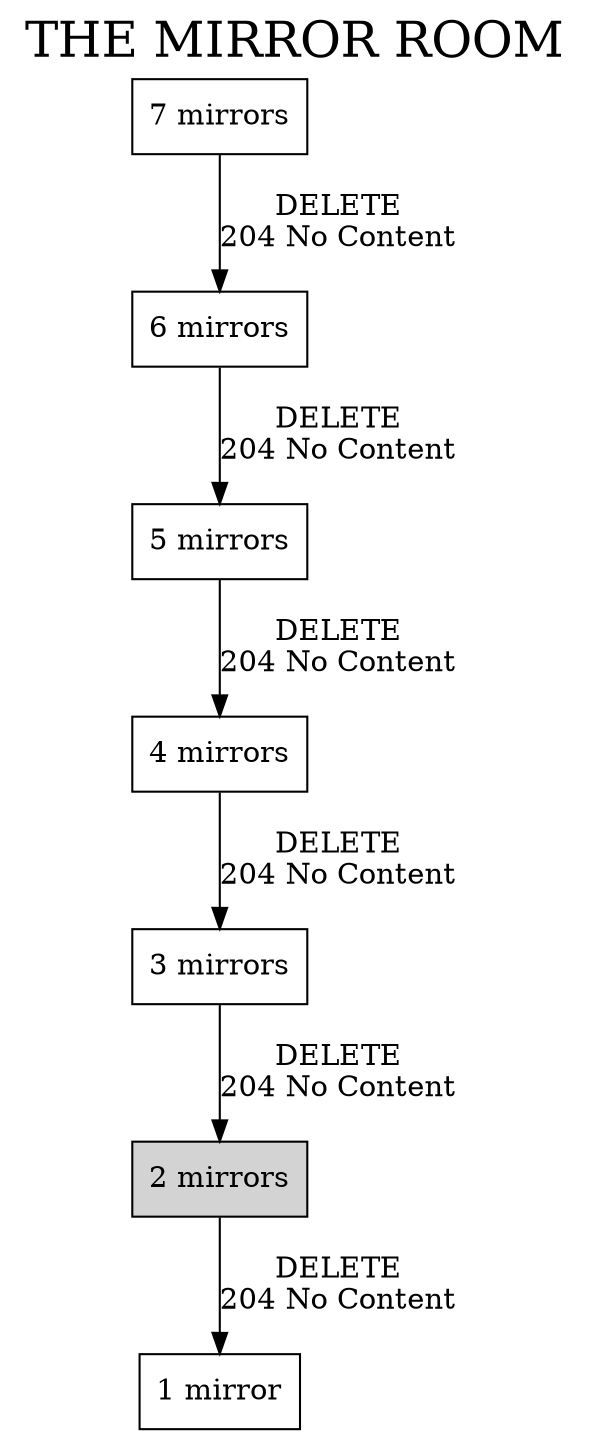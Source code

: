 digraph {
  label="THE MIRROR ROOM";
  labelloc=t;
  fontsize=24;
  node [shape=box];

  left7 [label="7 mirrors"];
  left6 [label="6 mirrors"];
  left5 [label="5 mirrors"];
  left4 [label="4 mirrors"];
  left3 [label="3 mirrors"];
  left2 [label="2 mirrors",bgcolor="black",style="filled"];
  left1 [label="1 mirror"];

  left7 -> left6 [label="DELETE\n204 No Content"];
  left6 -> left5 [label="DELETE\n204 No Content"];
  left5 -> left4 [label="DELETE\n204 No Content"];
  left4 -> left3 [label="DELETE\n204 No Content"];
  left3 -> left2 [label="DELETE\n204 No Content"];
  left2 -> left1 [label="DELETE\n204 No Content"];

}